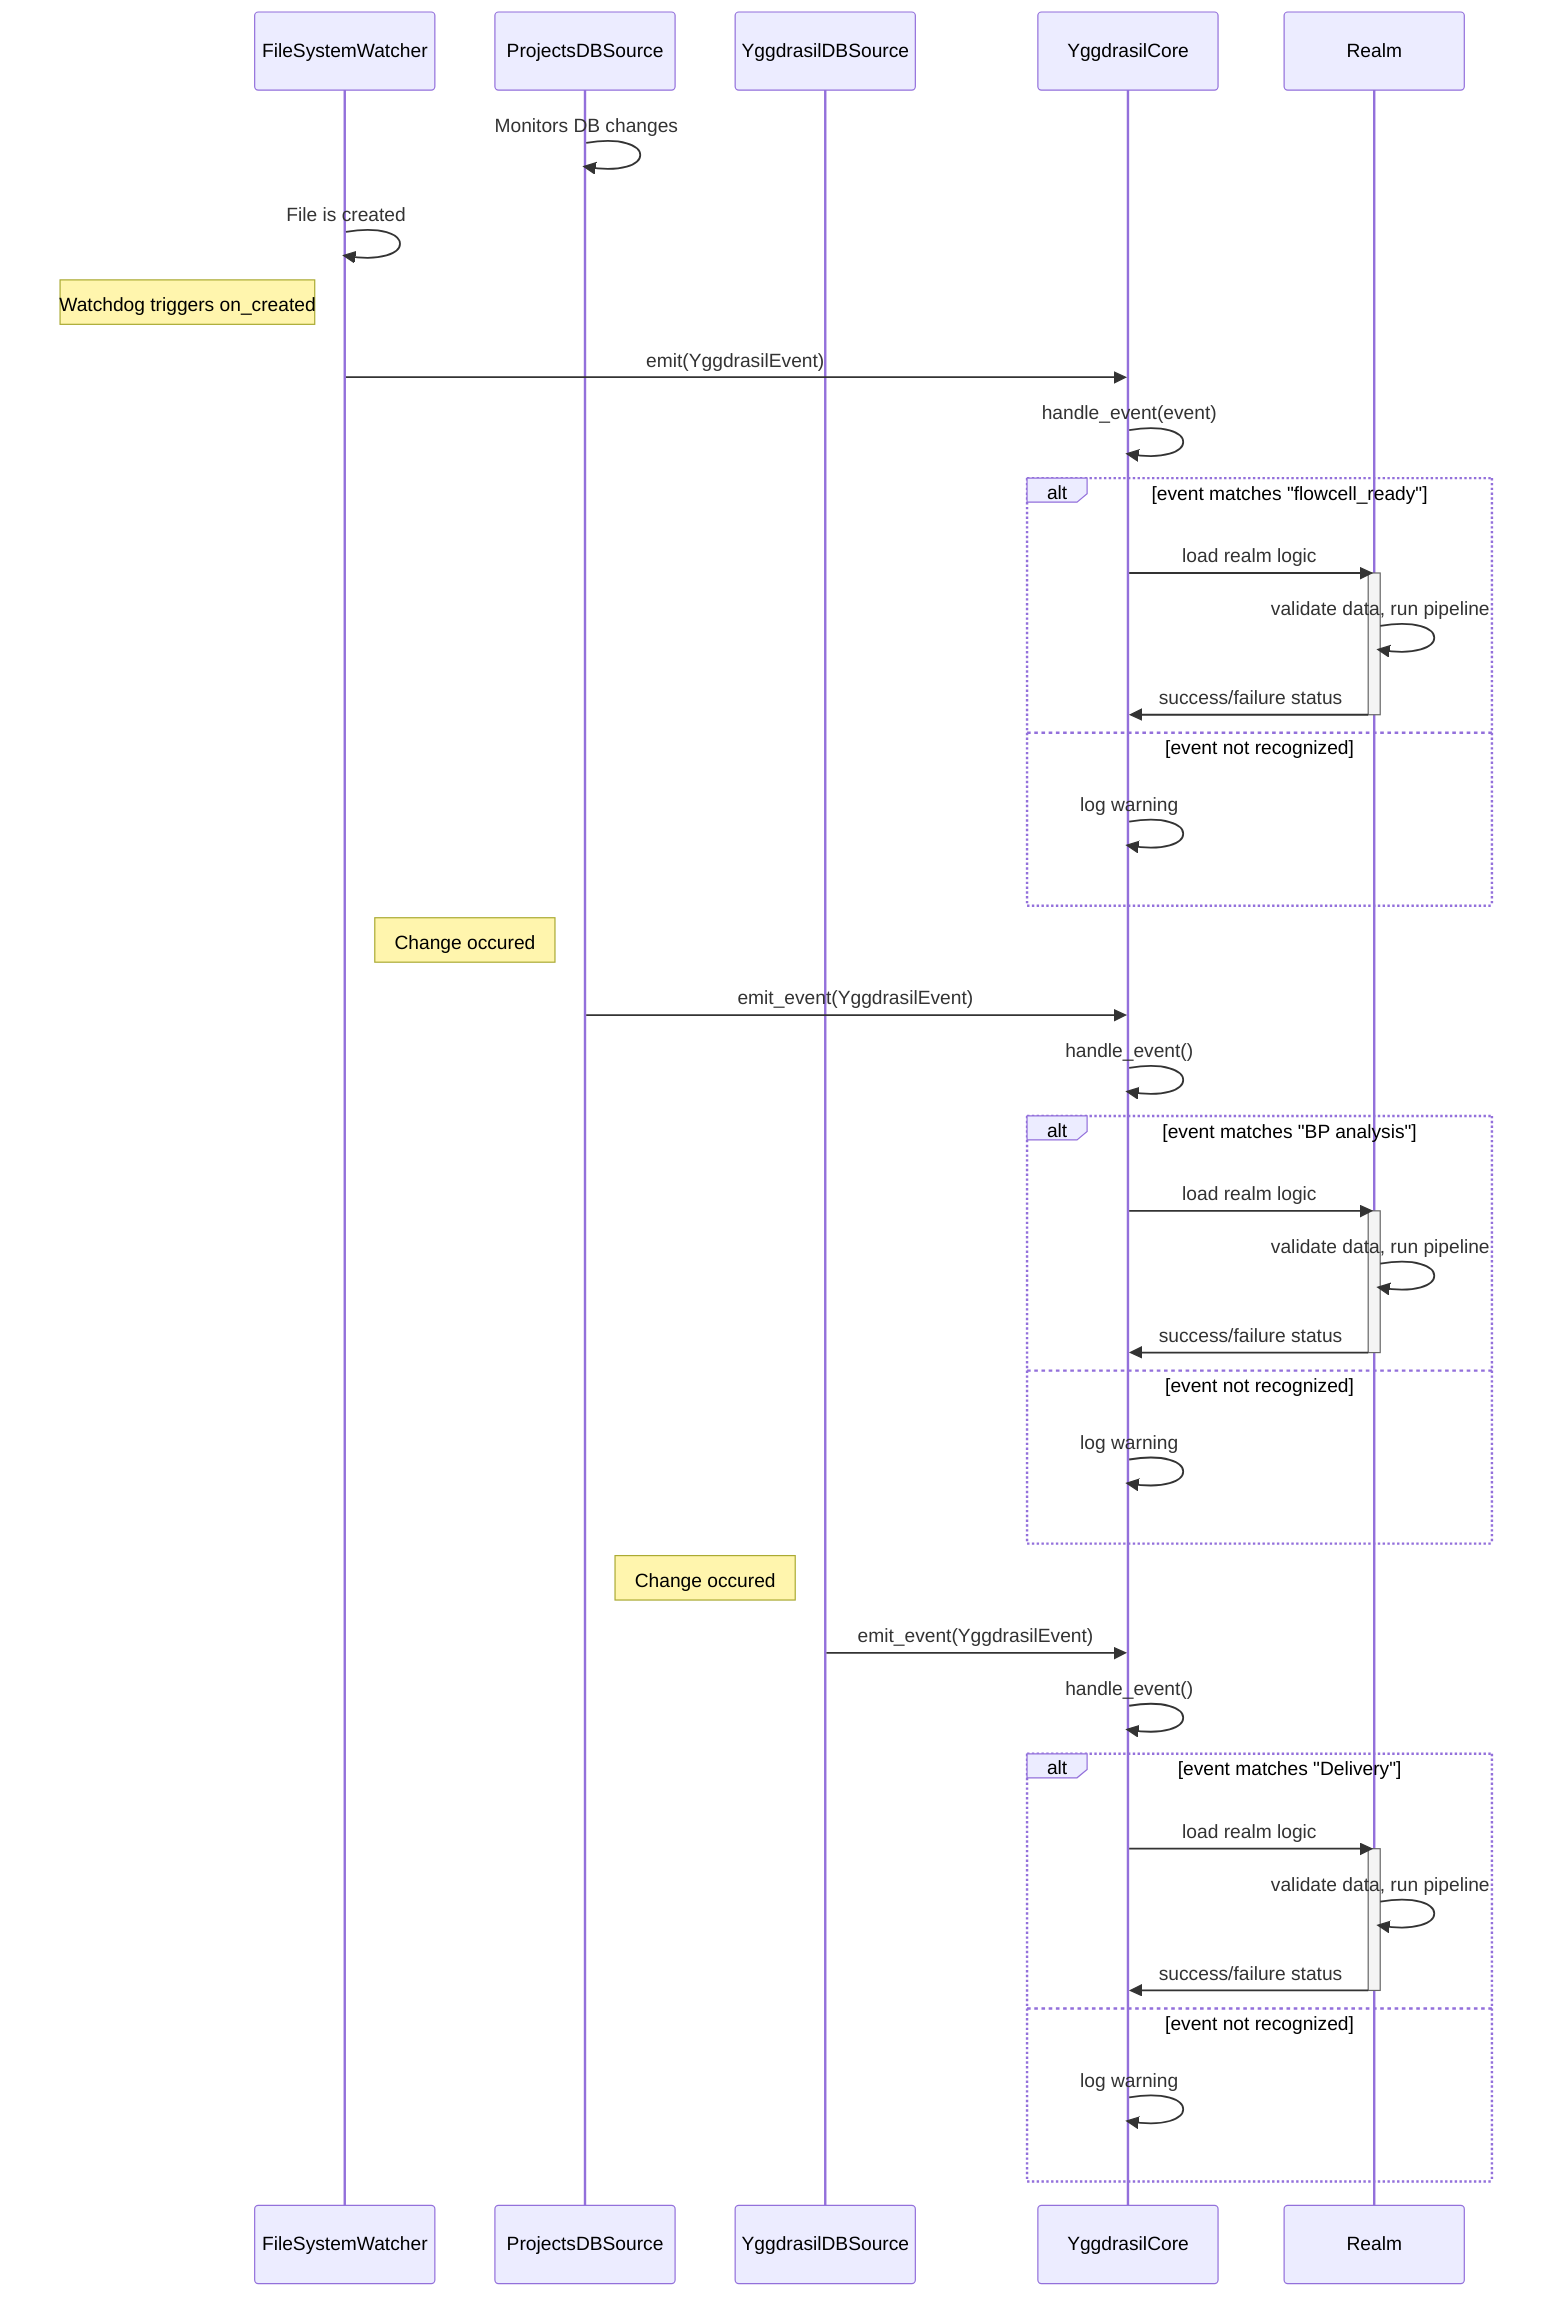 sequenceDiagram
    participant FSWatcher as FileSystemWatcher
    participant ProjectsDBSource
    participant YggdrasilDBSource
    participant YggCore as YggdrasilCore
    participant RealmMgr as Realm
    
    ProjectsDBSource->>ProjectsDBSource: Monitors DB changes
    FSWatcher->>FSWatcher: File is created
    note left of FSWatcher: Watchdog triggers on_created
    
    FSWatcher->>YggCore: emit(YggdrasilEvent)
    YggCore->>YggCore: handle_event(event)
    alt event matches "flowcell_ready"
        YggCore->>RealmMgr: load realm logic
        activate RealmMgr
        RealmMgr->>RealmMgr: validate data, run pipeline
        RealmMgr->>YggCore: success/failure status
        deactivate RealmMgr
    else event not recognized
        YggCore->>YggCore: log warning
    end

    note left of ProjectsDBSource: Change occured
    ProjectsDBSource->>YggCore: emit_event(YggdrasilEvent)
    YggCore->>YggCore: handle_event()
    alt event matches "BP analysis"
        YggCore->>RealmMgr: load realm logic
        activate RealmMgr
        RealmMgr->>RealmMgr: validate data, run pipeline
        RealmMgr->>YggCore: success/failure status
        deactivate RealmMgr
    else event not recognized
        YggCore->>YggCore: log warning
    end
    
    note left of YggdrasilDBSource: Change occured
    YggdrasilDBSource->>YggCore: emit_event(YggdrasilEvent)
    YggCore->>YggCore: handle_event()
    alt event matches "Delivery"
        YggCore->>RealmMgr: load realm logic
        activate RealmMgr
        RealmMgr->>RealmMgr: validate data, run pipeline
        RealmMgr->>YggCore: success/failure status
        deactivate RealmMgr
    else event not recognized
        YggCore->>YggCore: log warning
    end